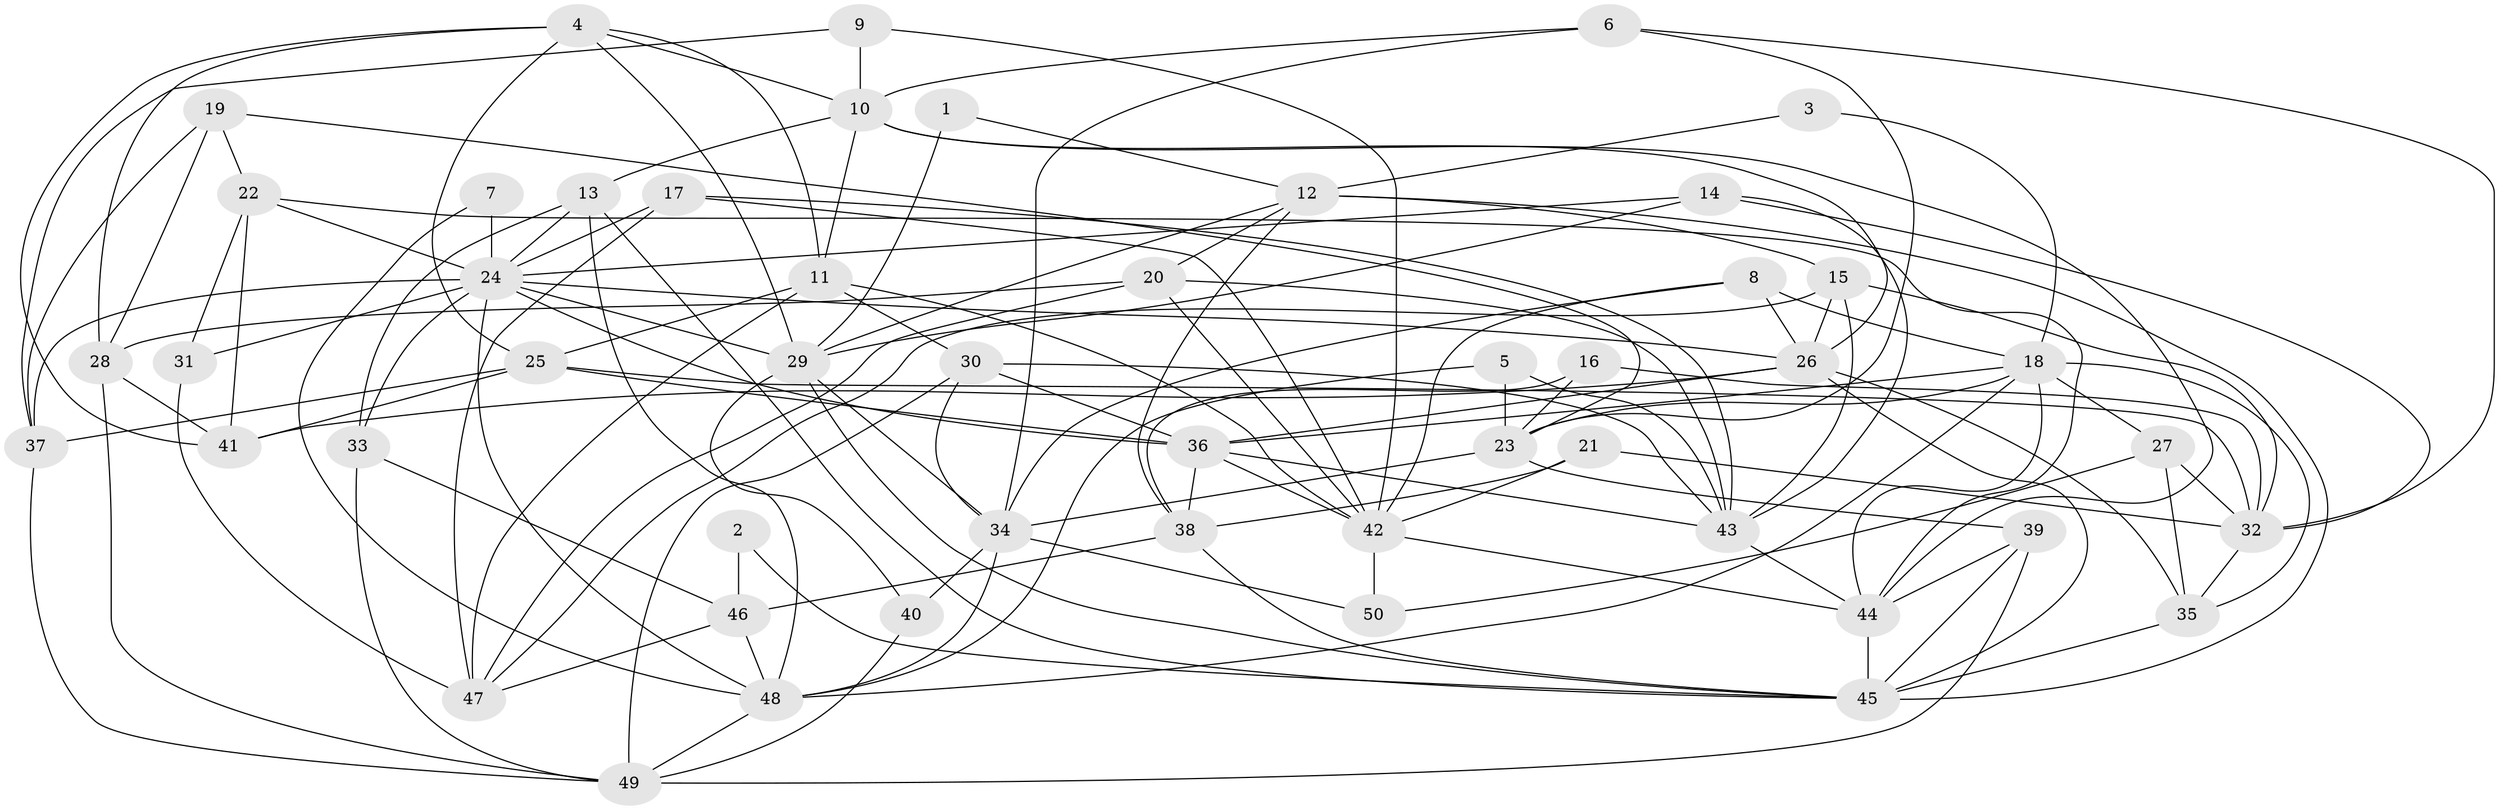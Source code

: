 // original degree distribution, {3: 0.29292929292929293, 2: 0.1414141414141414, 4: 0.29292929292929293, 7: 0.04040404040404041, 6: 0.12121212121212122, 5: 0.09090909090909091, 9: 0.010101010101010102, 11: 0.010101010101010102}
// Generated by graph-tools (version 1.1) at 2025/50/03/09/25 03:50:10]
// undirected, 50 vertices, 135 edges
graph export_dot {
graph [start="1"]
  node [color=gray90,style=filled];
  1;
  2;
  3;
  4;
  5;
  6;
  7;
  8;
  9;
  10;
  11;
  12;
  13;
  14;
  15;
  16;
  17;
  18;
  19;
  20;
  21;
  22;
  23;
  24;
  25;
  26;
  27;
  28;
  29;
  30;
  31;
  32;
  33;
  34;
  35;
  36;
  37;
  38;
  39;
  40;
  41;
  42;
  43;
  44;
  45;
  46;
  47;
  48;
  49;
  50;
  1 -- 12 [weight=1.0];
  1 -- 29 [weight=2.0];
  2 -- 45 [weight=1.0];
  2 -- 46 [weight=1.0];
  3 -- 12 [weight=1.0];
  3 -- 18 [weight=1.0];
  4 -- 10 [weight=1.0];
  4 -- 11 [weight=1.0];
  4 -- 25 [weight=1.0];
  4 -- 28 [weight=1.0];
  4 -- 29 [weight=1.0];
  4 -- 41 [weight=1.0];
  5 -- 23 [weight=1.0];
  5 -- 43 [weight=1.0];
  5 -- 48 [weight=1.0];
  6 -- 10 [weight=1.0];
  6 -- 23 [weight=1.0];
  6 -- 32 [weight=1.0];
  6 -- 34 [weight=1.0];
  7 -- 24 [weight=1.0];
  7 -- 48 [weight=1.0];
  8 -- 18 [weight=1.0];
  8 -- 26 [weight=1.0];
  8 -- 34 [weight=1.0];
  8 -- 42 [weight=1.0];
  9 -- 10 [weight=1.0];
  9 -- 37 [weight=1.0];
  9 -- 42 [weight=1.0];
  10 -- 11 [weight=1.0];
  10 -- 13 [weight=1.0];
  10 -- 26 [weight=1.0];
  10 -- 44 [weight=1.0];
  11 -- 25 [weight=1.0];
  11 -- 30 [weight=1.0];
  11 -- 42 [weight=1.0];
  11 -- 47 [weight=1.0];
  12 -- 15 [weight=1.0];
  12 -- 20 [weight=1.0];
  12 -- 29 [weight=1.0];
  12 -- 38 [weight=1.0];
  12 -- 45 [weight=1.0];
  13 -- 24 [weight=2.0];
  13 -- 33 [weight=1.0];
  13 -- 45 [weight=1.0];
  13 -- 48 [weight=1.0];
  14 -- 24 [weight=1.0];
  14 -- 29 [weight=1.0];
  14 -- 32 [weight=1.0];
  14 -- 43 [weight=1.0];
  15 -- 26 [weight=1.0];
  15 -- 32 [weight=1.0];
  15 -- 43 [weight=1.0];
  15 -- 47 [weight=1.0];
  16 -- 23 [weight=1.0];
  16 -- 32 [weight=1.0];
  16 -- 38 [weight=1.0];
  17 -- 24 [weight=1.0];
  17 -- 42 [weight=1.0];
  17 -- 43 [weight=1.0];
  17 -- 47 [weight=1.0];
  18 -- 23 [weight=1.0];
  18 -- 27 [weight=2.0];
  18 -- 35 [weight=1.0];
  18 -- 36 [weight=1.0];
  18 -- 44 [weight=1.0];
  18 -- 48 [weight=1.0];
  19 -- 22 [weight=1.0];
  19 -- 23 [weight=1.0];
  19 -- 28 [weight=1.0];
  19 -- 37 [weight=1.0];
  20 -- 28 [weight=1.0];
  20 -- 42 [weight=1.0];
  20 -- 43 [weight=1.0];
  20 -- 47 [weight=1.0];
  21 -- 32 [weight=1.0];
  21 -- 38 [weight=1.0];
  21 -- 42 [weight=1.0];
  22 -- 24 [weight=1.0];
  22 -- 31 [weight=1.0];
  22 -- 41 [weight=1.0];
  22 -- 44 [weight=1.0];
  23 -- 34 [weight=1.0];
  23 -- 39 [weight=1.0];
  24 -- 26 [weight=2.0];
  24 -- 29 [weight=1.0];
  24 -- 31 [weight=1.0];
  24 -- 33 [weight=1.0];
  24 -- 36 [weight=2.0];
  24 -- 37 [weight=1.0];
  24 -- 48 [weight=1.0];
  25 -- 32 [weight=1.0];
  25 -- 36 [weight=1.0];
  25 -- 37 [weight=1.0];
  25 -- 41 [weight=1.0];
  26 -- 35 [weight=1.0];
  26 -- 36 [weight=1.0];
  26 -- 41 [weight=1.0];
  26 -- 45 [weight=1.0];
  27 -- 32 [weight=1.0];
  27 -- 35 [weight=1.0];
  27 -- 50 [weight=1.0];
  28 -- 41 [weight=1.0];
  28 -- 49 [weight=1.0];
  29 -- 34 [weight=1.0];
  29 -- 40 [weight=1.0];
  29 -- 45 [weight=1.0];
  30 -- 34 [weight=1.0];
  30 -- 36 [weight=1.0];
  30 -- 43 [weight=1.0];
  30 -- 49 [weight=1.0];
  31 -- 47 [weight=1.0];
  32 -- 35 [weight=1.0];
  33 -- 46 [weight=1.0];
  33 -- 49 [weight=1.0];
  34 -- 40 [weight=1.0];
  34 -- 48 [weight=1.0];
  34 -- 50 [weight=1.0];
  35 -- 45 [weight=1.0];
  36 -- 38 [weight=1.0];
  36 -- 42 [weight=1.0];
  36 -- 43 [weight=1.0];
  37 -- 49 [weight=1.0];
  38 -- 45 [weight=1.0];
  38 -- 46 [weight=1.0];
  39 -- 44 [weight=1.0];
  39 -- 45 [weight=1.0];
  39 -- 49 [weight=1.0];
  40 -- 49 [weight=1.0];
  42 -- 44 [weight=1.0];
  42 -- 50 [weight=1.0];
  43 -- 44 [weight=1.0];
  44 -- 45 [weight=1.0];
  46 -- 47 [weight=1.0];
  46 -- 48 [weight=1.0];
  48 -- 49 [weight=1.0];
}
